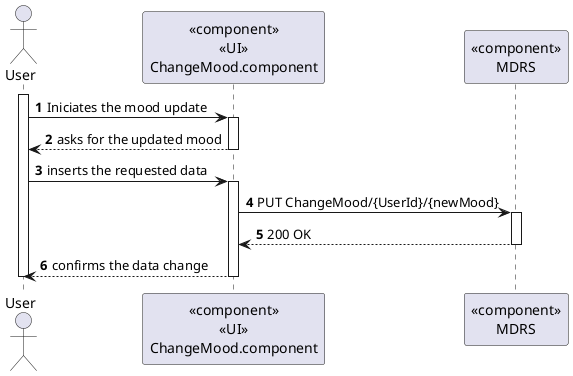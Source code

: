 @startuml SD
autonumber
actor "User" as U
participant "<<component>>\n<<UI>>\nChangeMood.component" as SNG 
participant "<<component>>\nMDRS" as SN


activate U
U -> SNG : Iniciates the mood update
activate SNG 
SNG --> U : asks for the updated mood
deactivate SNG
U -> SNG : inserts the requested data
activate SNG 
SNG -> SN : PUT ChangeMood/{UserId}/{newMood}
activate SN
SN --> SNG : 200 OK
deactivate SN
SNG --> U : confirms the data change
deactivate SNG
deactivate U 



@enduml